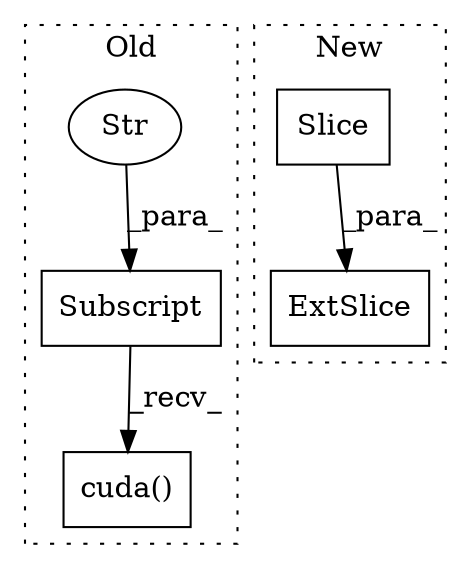 digraph G {
subgraph cluster0 {
1 [label="cuda()" a="75" s="6288" l="21" shape="box"];
3 [label="Subscript" a="63" s="6288,0" l="14,0" shape="box"];
4 [label="Str" a="66" s="6298" l="3" shape="ellipse"];
label = "Old";
style="dotted";
}
subgraph cluster1 {
2 [label="Slice" a="80" s="6211" l="1" shape="box"];
5 [label="ExtSlice" a="85" s="6190" l="9" shape="box"];
label = "New";
style="dotted";
}
2 -> 5 [label="_para_"];
3 -> 1 [label="_recv_"];
4 -> 3 [label="_para_"];
}
